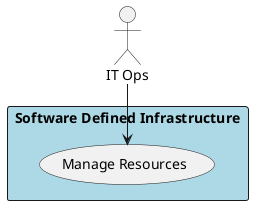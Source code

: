 @startuml


Actor "IT Ops" as ITOps


rectangle "Software Defined Infrastructure" as SDI  #lightblue {
        usecase "Manage Resources" as ManageResources
    ITOps --> ManageResources

}


@enduml
